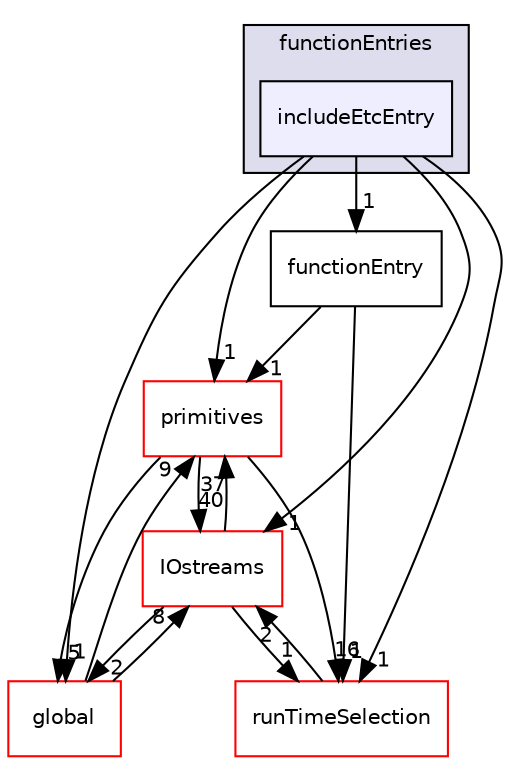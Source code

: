 digraph "src/OpenFOAM/db/dictionary/functionEntries/includeEtcEntry" {
  bgcolor=transparent;
  compound=true
  node [ fontsize="10", fontname="Helvetica"];
  edge [ labelfontsize="10", labelfontname="Helvetica"];
  subgraph clusterdir_02d80f093374efbc333e223ddfd028a9 {
    graph [ bgcolor="#ddddee", pencolor="black", label="functionEntries" fontname="Helvetica", fontsize="10", URL="dir_02d80f093374efbc333e223ddfd028a9.html"]
  dir_a05c9bc91d83ff08f21e785e3b8154a8 [shape=box, label="includeEtcEntry", style="filled", fillcolor="#eeeeff", pencolor="black", URL="dir_a05c9bc91d83ff08f21e785e3b8154a8.html"];
  }
  dir_93ae320f13f2b5009a9bc00443e35e66 [shape=box label="functionEntry" URL="dir_93ae320f13f2b5009a9bc00443e35e66.html"];
  dir_466e4f5b4cc1582939ab4ceba36098d8 [shape=box label="IOstreams" color="red" URL="dir_466e4f5b4cc1582939ab4ceba36098d8.html"];
  dir_8583492183f4d27c76555f8f333dd07b [shape=box label="global" color="red" URL="dir_8583492183f4d27c76555f8f333dd07b.html"];
  dir_3e50f45338116b169052b428016851aa [shape=box label="primitives" color="red" URL="dir_3e50f45338116b169052b428016851aa.html"];
  dir_97107bb83a2a5bbfad7ddd584e3f301c [shape=box label="runTimeSelection" color="red" URL="dir_97107bb83a2a5bbfad7ddd584e3f301c.html"];
  dir_a05c9bc91d83ff08f21e785e3b8154a8->dir_93ae320f13f2b5009a9bc00443e35e66 [headlabel="1", labeldistance=1.5 headhref="dir_001996_001994.html"];
  dir_a05c9bc91d83ff08f21e785e3b8154a8->dir_466e4f5b4cc1582939ab4ceba36098d8 [headlabel="1", labeldistance=1.5 headhref="dir_001996_002025.html"];
  dir_a05c9bc91d83ff08f21e785e3b8154a8->dir_8583492183f4d27c76555f8f333dd07b [headlabel="1", labeldistance=1.5 headhref="dir_001996_002130.html"];
  dir_a05c9bc91d83ff08f21e785e3b8154a8->dir_3e50f45338116b169052b428016851aa [headlabel="1", labeldistance=1.5 headhref="dir_001996_002358.html"];
  dir_a05c9bc91d83ff08f21e785e3b8154a8->dir_97107bb83a2a5bbfad7ddd584e3f301c [headlabel="1", labeldistance=1.5 headhref="dir_001996_002040.html"];
  dir_93ae320f13f2b5009a9bc00443e35e66->dir_3e50f45338116b169052b428016851aa [headlabel="1", labeldistance=1.5 headhref="dir_001994_002358.html"];
  dir_93ae320f13f2b5009a9bc00443e35e66->dir_97107bb83a2a5bbfad7ddd584e3f301c [headlabel="1", labeldistance=1.5 headhref="dir_001994_002040.html"];
  dir_466e4f5b4cc1582939ab4ceba36098d8->dir_8583492183f4d27c76555f8f333dd07b [headlabel="2", labeldistance=1.5 headhref="dir_002025_002130.html"];
  dir_466e4f5b4cc1582939ab4ceba36098d8->dir_3e50f45338116b169052b428016851aa [headlabel="37", labeldistance=1.5 headhref="dir_002025_002358.html"];
  dir_466e4f5b4cc1582939ab4ceba36098d8->dir_97107bb83a2a5bbfad7ddd584e3f301c [headlabel="1", labeldistance=1.5 headhref="dir_002025_002040.html"];
  dir_8583492183f4d27c76555f8f333dd07b->dir_466e4f5b4cc1582939ab4ceba36098d8 [headlabel="8", labeldistance=1.5 headhref="dir_002130_002025.html"];
  dir_8583492183f4d27c76555f8f333dd07b->dir_3e50f45338116b169052b428016851aa [headlabel="9", labeldistance=1.5 headhref="dir_002130_002358.html"];
  dir_3e50f45338116b169052b428016851aa->dir_466e4f5b4cc1582939ab4ceba36098d8 [headlabel="40", labeldistance=1.5 headhref="dir_002358_002025.html"];
  dir_3e50f45338116b169052b428016851aa->dir_8583492183f4d27c76555f8f333dd07b [headlabel="5", labeldistance=1.5 headhref="dir_002358_002130.html"];
  dir_3e50f45338116b169052b428016851aa->dir_97107bb83a2a5bbfad7ddd584e3f301c [headlabel="16", labeldistance=1.5 headhref="dir_002358_002040.html"];
  dir_97107bb83a2a5bbfad7ddd584e3f301c->dir_466e4f5b4cc1582939ab4ceba36098d8 [headlabel="2", labeldistance=1.5 headhref="dir_002040_002025.html"];
}
